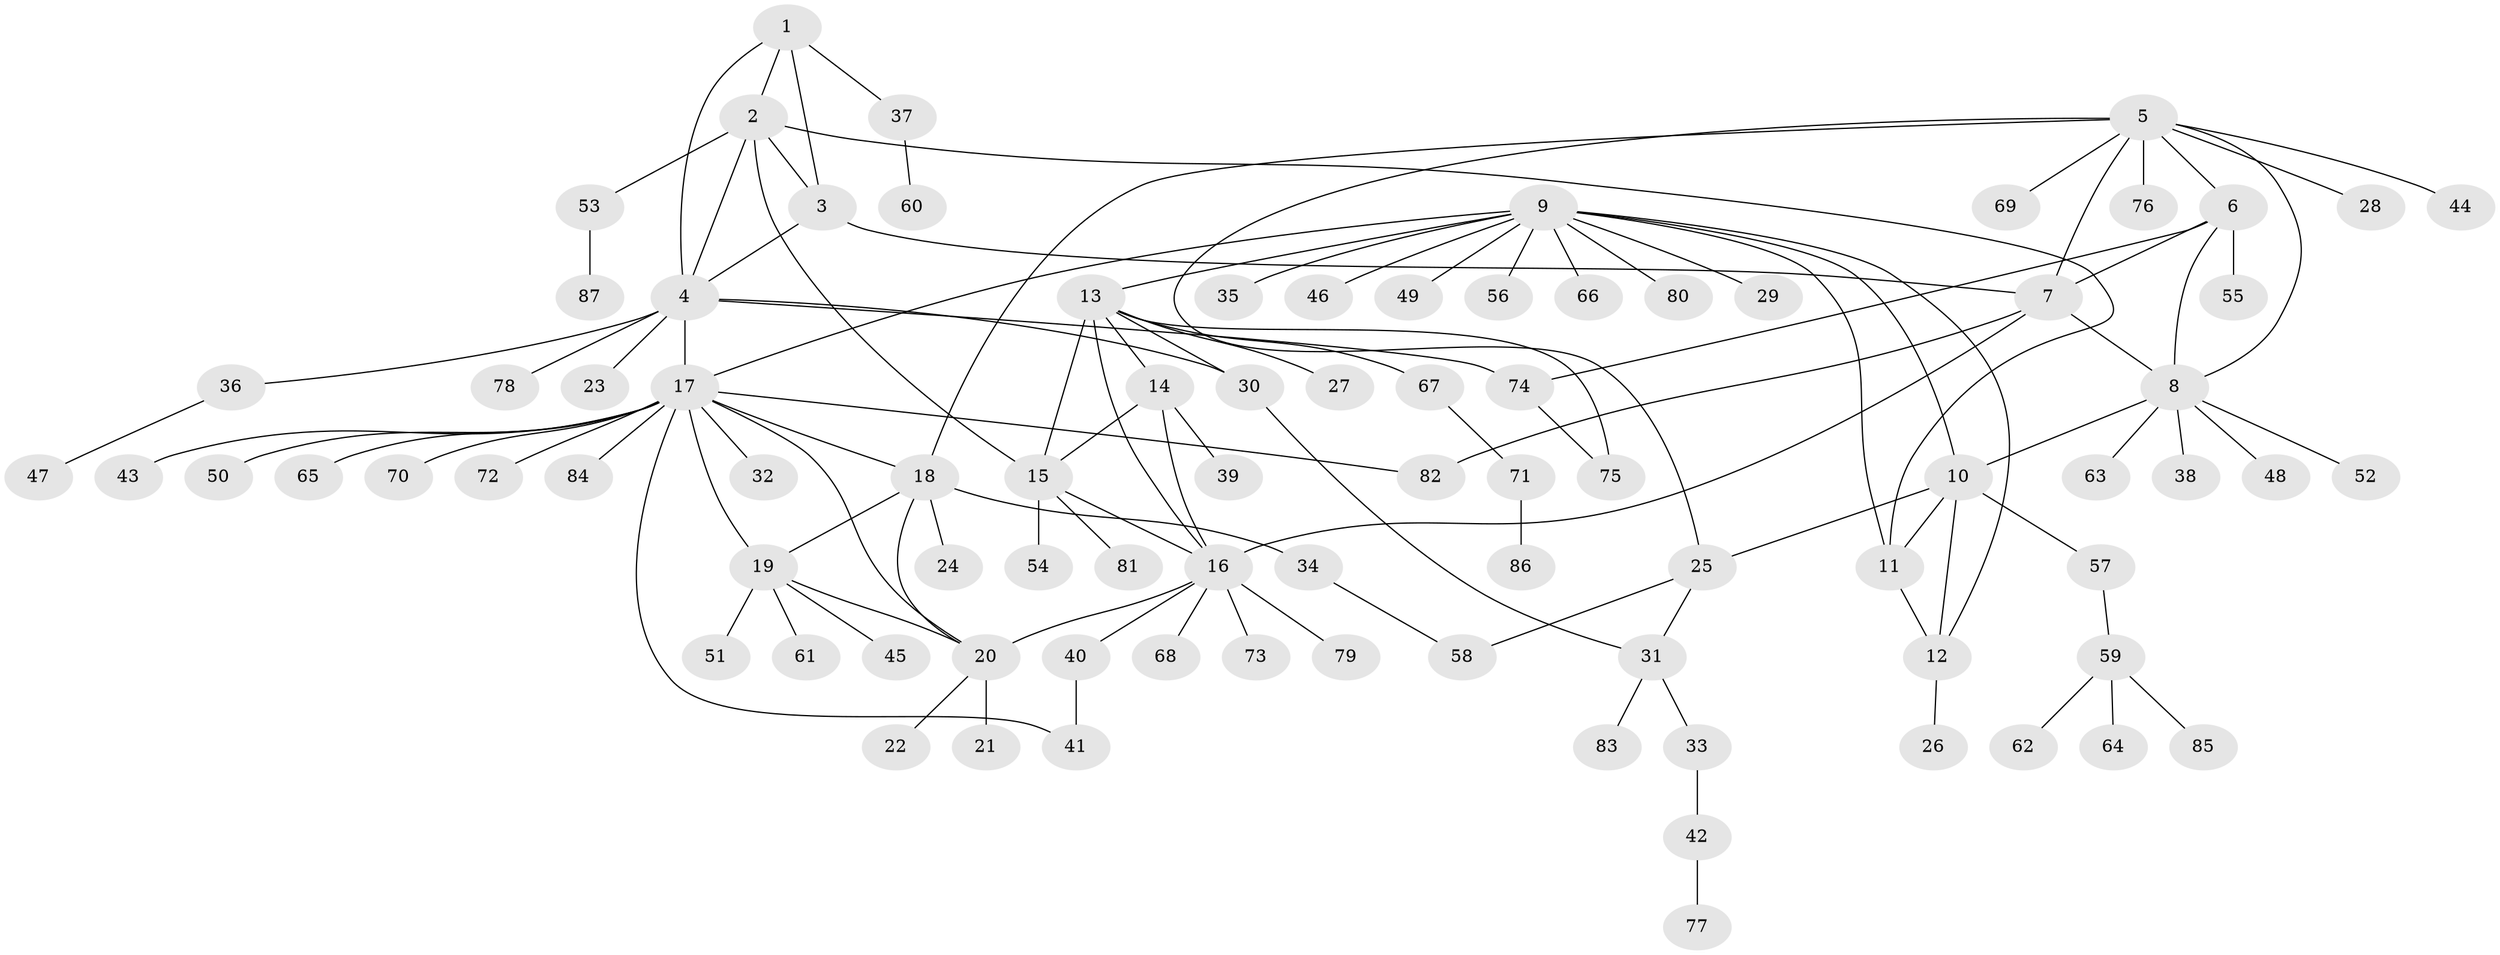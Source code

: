 // coarse degree distribution, {3: 0.06976744186046512, 7: 0.023255813953488372, 1: 0.8372093023255814, 9: 0.023255813953488372, 6: 0.023255813953488372, 23: 0.023255813953488372}
// Generated by graph-tools (version 1.1) at 2025/58/03/04/25 21:58:25]
// undirected, 87 vertices, 115 edges
graph export_dot {
graph [start="1"]
  node [color=gray90,style=filled];
  1;
  2;
  3;
  4;
  5;
  6;
  7;
  8;
  9;
  10;
  11;
  12;
  13;
  14;
  15;
  16;
  17;
  18;
  19;
  20;
  21;
  22;
  23;
  24;
  25;
  26;
  27;
  28;
  29;
  30;
  31;
  32;
  33;
  34;
  35;
  36;
  37;
  38;
  39;
  40;
  41;
  42;
  43;
  44;
  45;
  46;
  47;
  48;
  49;
  50;
  51;
  52;
  53;
  54;
  55;
  56;
  57;
  58;
  59;
  60;
  61;
  62;
  63;
  64;
  65;
  66;
  67;
  68;
  69;
  70;
  71;
  72;
  73;
  74;
  75;
  76;
  77;
  78;
  79;
  80;
  81;
  82;
  83;
  84;
  85;
  86;
  87;
  1 -- 2;
  1 -- 3;
  1 -- 4;
  1 -- 37;
  2 -- 3;
  2 -- 4;
  2 -- 11;
  2 -- 15;
  2 -- 53;
  3 -- 4;
  3 -- 7;
  4 -- 17;
  4 -- 23;
  4 -- 30;
  4 -- 36;
  4 -- 74;
  4 -- 78;
  5 -- 6;
  5 -- 7;
  5 -- 8;
  5 -- 18;
  5 -- 25;
  5 -- 28;
  5 -- 44;
  5 -- 69;
  5 -- 76;
  6 -- 7;
  6 -- 8;
  6 -- 55;
  6 -- 74;
  7 -- 8;
  7 -- 16;
  7 -- 82;
  8 -- 10;
  8 -- 38;
  8 -- 48;
  8 -- 52;
  8 -- 63;
  9 -- 10;
  9 -- 11;
  9 -- 12;
  9 -- 13;
  9 -- 17;
  9 -- 29;
  9 -- 35;
  9 -- 46;
  9 -- 49;
  9 -- 56;
  9 -- 66;
  9 -- 80;
  10 -- 11;
  10 -- 12;
  10 -- 25;
  10 -- 57;
  11 -- 12;
  12 -- 26;
  13 -- 14;
  13 -- 15;
  13 -- 16;
  13 -- 27;
  13 -- 30;
  13 -- 67;
  13 -- 75;
  14 -- 15;
  14 -- 16;
  14 -- 39;
  15 -- 16;
  15 -- 54;
  15 -- 81;
  16 -- 20;
  16 -- 40;
  16 -- 68;
  16 -- 73;
  16 -- 79;
  17 -- 18;
  17 -- 19;
  17 -- 20;
  17 -- 32;
  17 -- 41;
  17 -- 43;
  17 -- 50;
  17 -- 65;
  17 -- 70;
  17 -- 72;
  17 -- 82;
  17 -- 84;
  18 -- 19;
  18 -- 20;
  18 -- 24;
  18 -- 34;
  19 -- 20;
  19 -- 45;
  19 -- 51;
  19 -- 61;
  20 -- 21;
  20 -- 22;
  25 -- 31;
  25 -- 58;
  30 -- 31;
  31 -- 33;
  31 -- 83;
  33 -- 42;
  34 -- 58;
  36 -- 47;
  37 -- 60;
  40 -- 41;
  42 -- 77;
  53 -- 87;
  57 -- 59;
  59 -- 62;
  59 -- 64;
  59 -- 85;
  67 -- 71;
  71 -- 86;
  74 -- 75;
}
